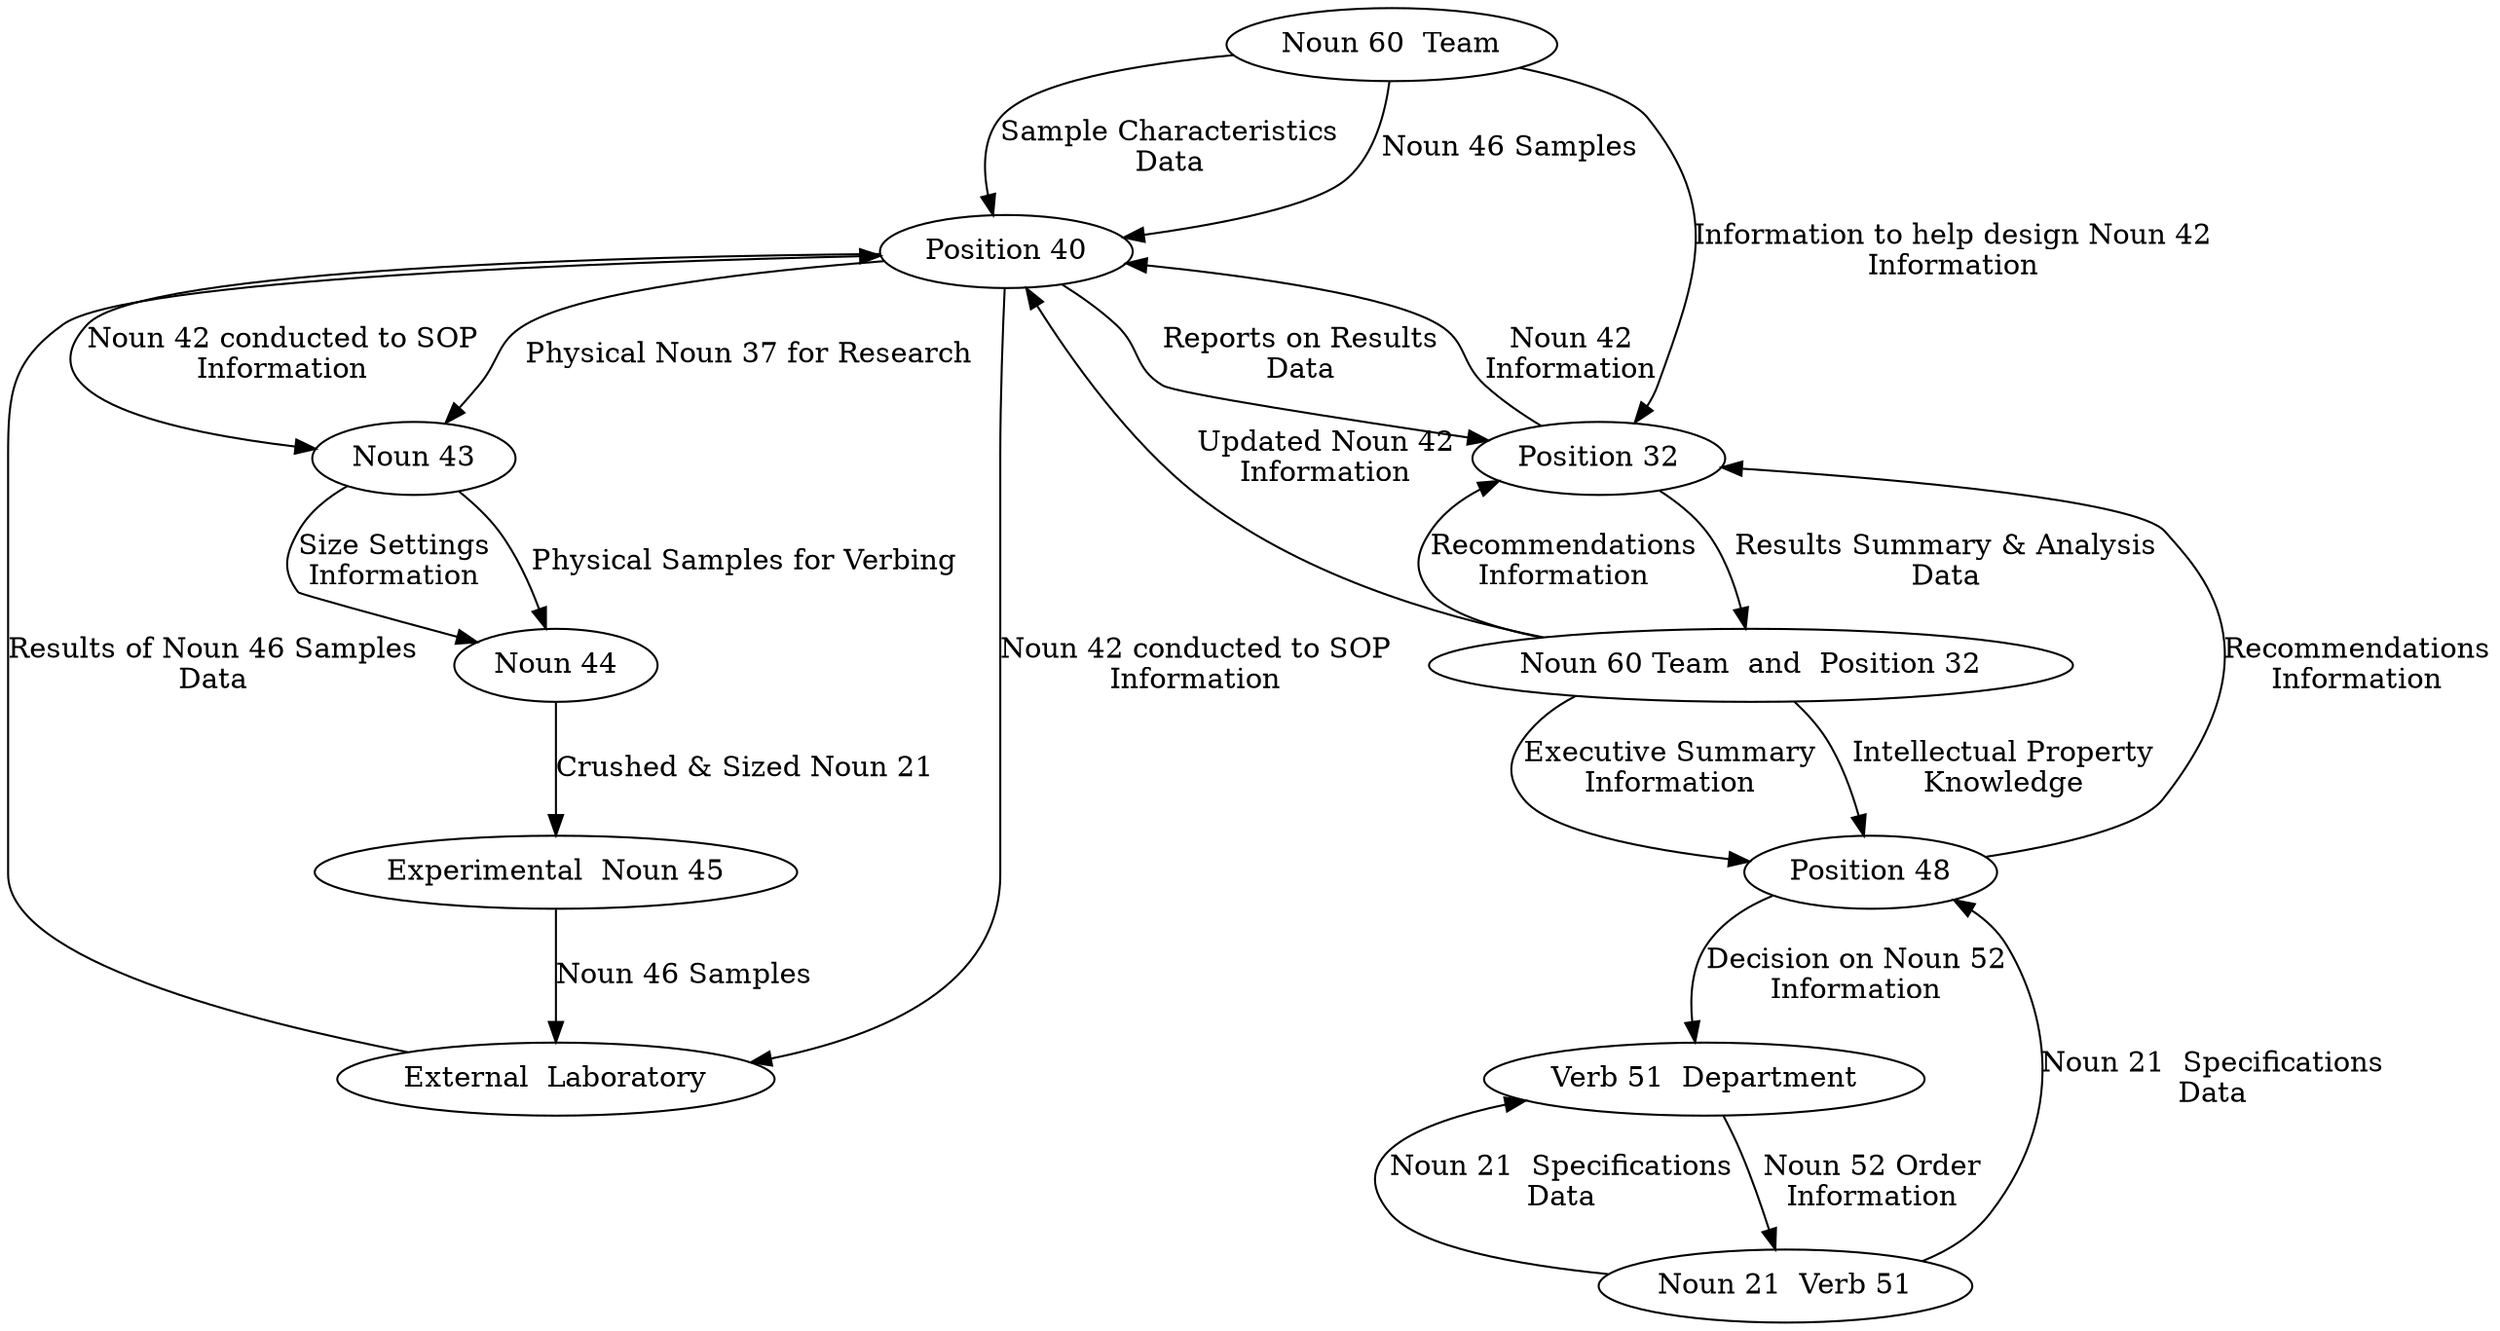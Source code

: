 digraph G{
	ResMan [label="Position 40"];
	ExtTeam [label="Noun 43"];
	ProjLead [label="Position 32"];
	Lab	[label="External  Laboratory"];
	Oven [label="Experimental  Noun 45"];
	Crusher [label="Noun 44"];
	Plant [label="Noun 60  Team"];
	PLPlant [label="Noun 60 Team  and  Position 32"];
	PlantOps [label="Position 48"];
	Supply [label="Verb 51  Department"];
	Coal [label="Noun 21  Verb 51"];
	
	ResMan -> ExtTeam [label="Noun 42 conducted to SOP\nInformation"];
	ResMan -> ExtTeam [label="Physical Noun 37 for Research"];
	ResMan -> ProjLead [label="Reports on Results\nData"];
	ResMan -> Lab [label="Noun 42 conducted to SOP\nInformation"];
	
	ExtTeam -> Crusher [label="Physical Samples for Verbing"];
	ExtTeam -> Crusher [label="Size Settings\nInformation"];
	
	Crusher -> Oven [label="Crushed & Sized Noun 21"];
	
	Oven -> Lab [label="Noun 46 Samples"];

	Lab -> ResMan [label="Results of Noun 46 Samples\nData"];

	ProjLead -> ResMan [label="Noun 42\nInformation"];
	ProjLead -> PLPlant [label="Results Summary & Analysis\nData"];
	
	Plant -> ProjLead [label="Information to help design Noun 42\nInformation"];
	Plant-> ResMan [label="Noun 46 Samples"];
	Plant -> ResMan [label="Sample Characteristics\nData"];

	PLPlant -> ResMan [label="Updated Noun 42\nInformation"];

	PLPlant -> PlantOps [label="Intellectual Property\nKnowledge"];
	PLPlant -> PlantOps [label="Executive Summary\nInformation"];

	PlantOps -> Supply [label="Decision on Noun 52\nInformation"];
	Supply -> Coal [label="Noun 52 Order\nInformation"];
	Coal -> Supply [label="Noun 21  Specifications\nData"];
	Coal -> PlantOps [label="Noun 21  Specifications\nData"];

	PlantOps -> ProjLead [label="Recommendations\nInformation"];
	PLPlant -> ProjLead [label="Recommendations\nInformation"];

}
